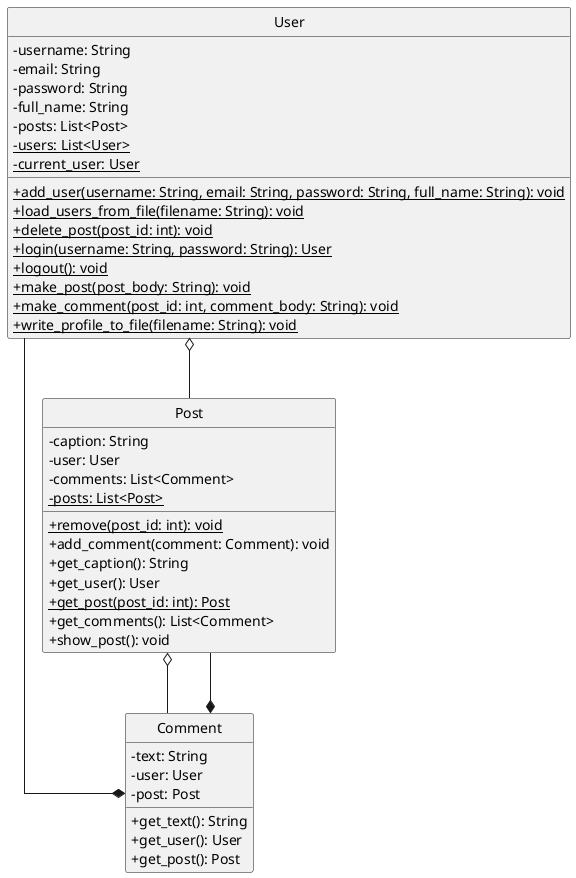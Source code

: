 @startuml Instagram

skinparam ClassAttributeIconSize 0
hide circle
skinparam Linetype ortho
class User {
    - username: String
    - email: String
    - password: String
    - full_name: String
    - posts: List<Post>
    -{static} users: List<User>
    -{static} current_user: User
    + {static}add_user(username: String, email: String, password: String, full_name: String): void
    + {static}load_users_from_file(filename: String): void
    + {static}delete_post(post_id: int): void
    + {static}login(username: String, password: String): User
    + {static}logout(): void
    + {static}make_post(post_body: String): void
    + {static}make_comment(post_id: int, comment_body: String): void
    + {static}write_profile_to_file(filename: String): void
}

class Post {
    - caption: String
    - user: User
    - comments: List<Comment>
    -{static} posts: List<Post>
    + {static}remove(post_id: int): void
    + add_comment(comment: Comment): void
    + get_caption(): String
    + get_user(): User
    + {static}get_post(post_id: int): Post
    + get_comments(): List<Comment>
    + show_post(): void
}

class Comment {
    - text: String
    - user: User
    - post: Post
    + get_text(): String
    + get_user(): User
    + get_post(): Post
}

User o-- Post
Post o-- Comment
Comment *-- User
Comment *-- Post

@enduml